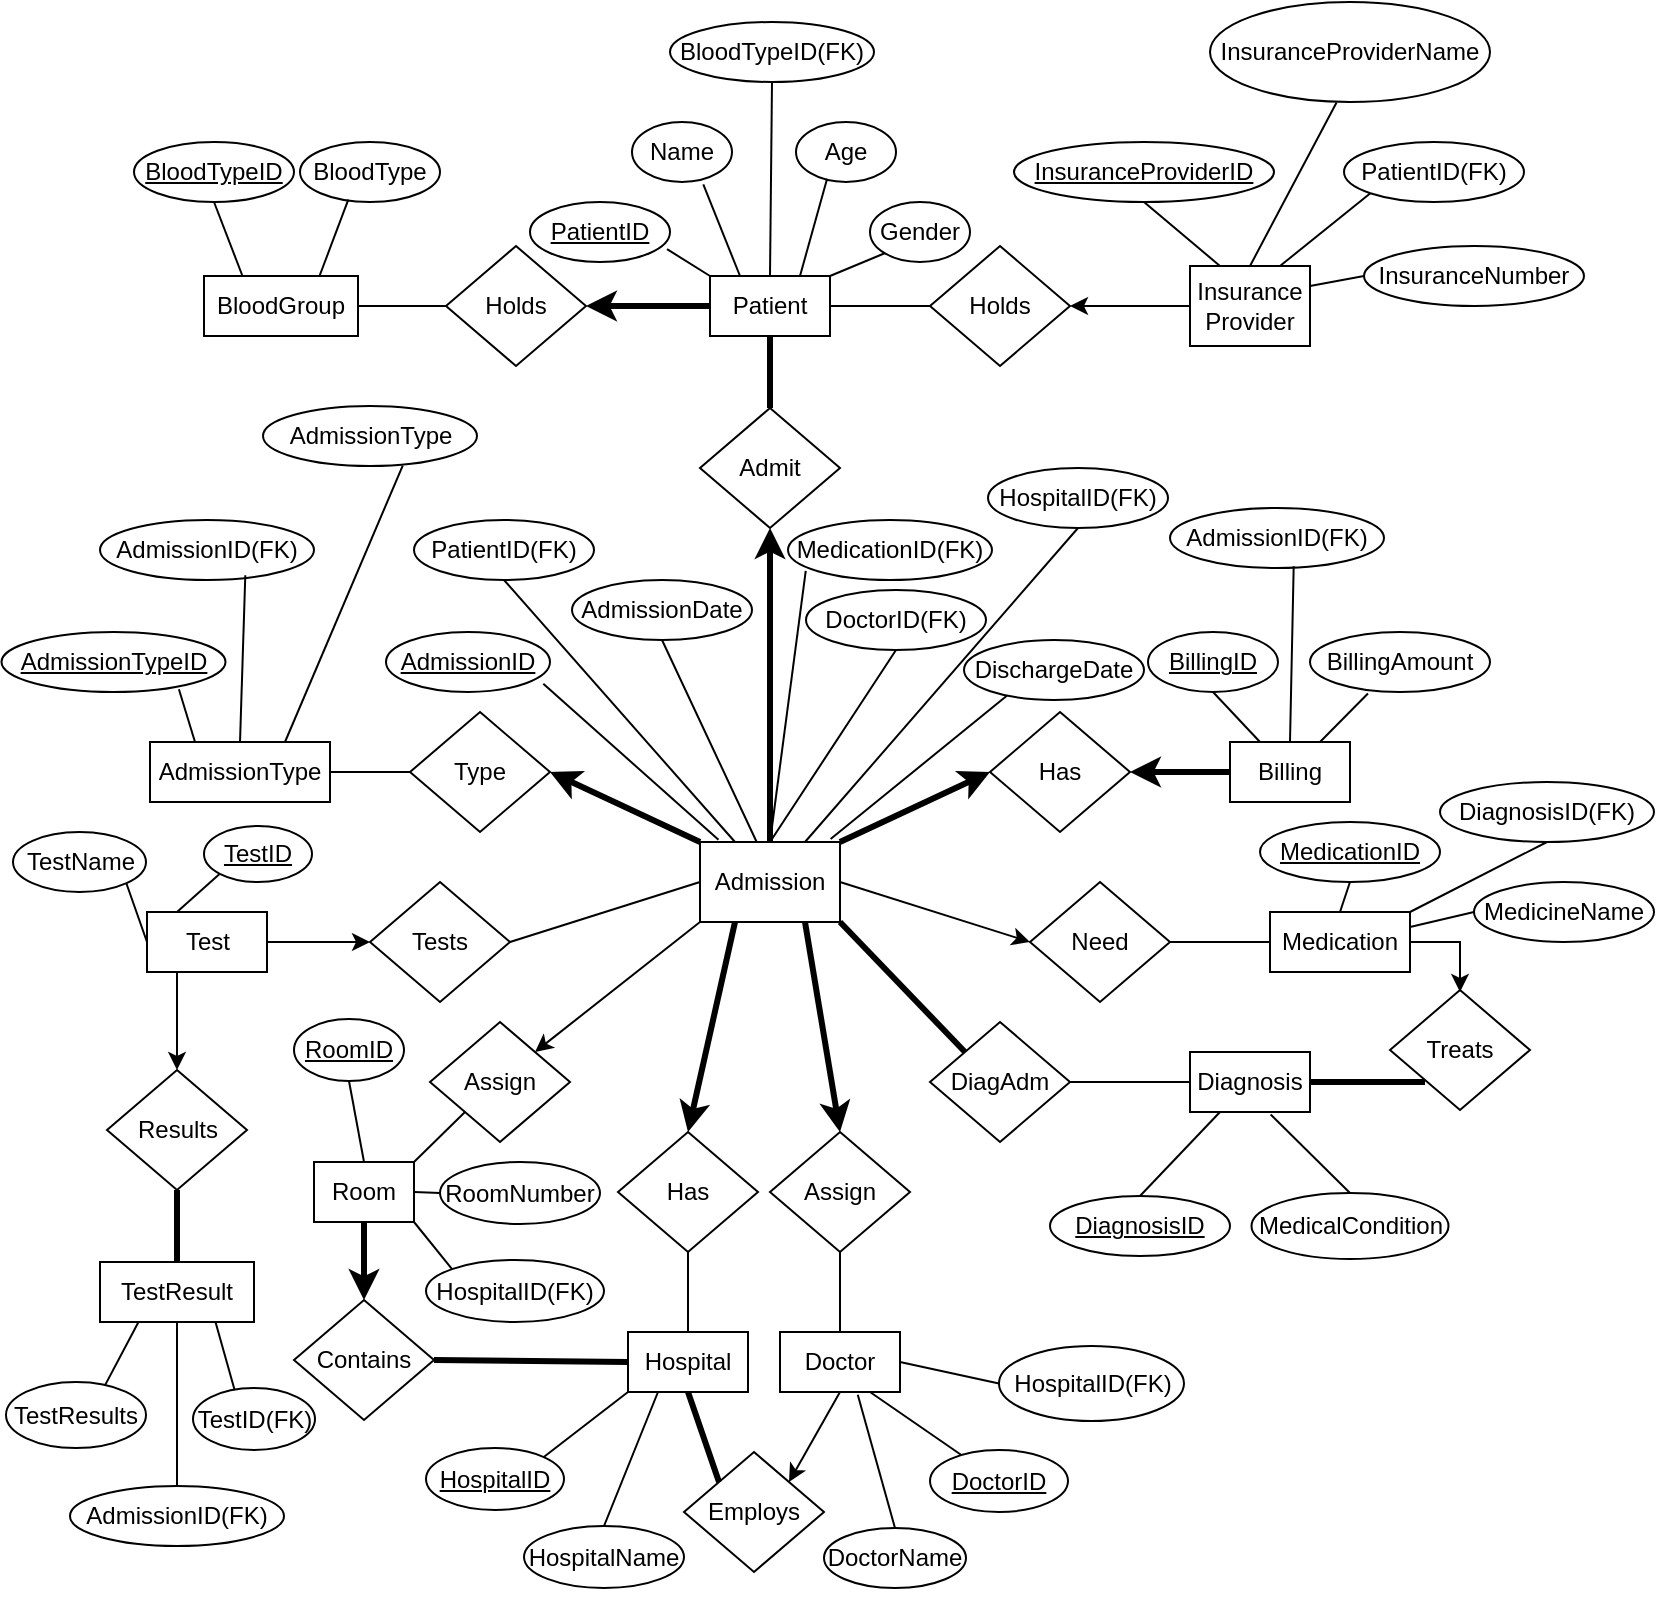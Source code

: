 <mxfile version="24.0.7" type="device">
  <diagram id="e4M1YiTKaVvILRxaYLhg" name="Page-1">
    <mxGraphModel dx="1484" dy="853" grid="1" gridSize="10" guides="1" tooltips="1" connect="1" arrows="1" fold="1" page="1" pageScale="1" pageWidth="850" pageHeight="1100" background="none" math="0" shadow="0">
      <root>
        <mxCell id="0" />
        <mxCell id="1" parent="0" />
        <mxCell id="KQ9klTBVaFzwKnCXzLHx-1" value="Patient" style="rounded=0;whiteSpace=wrap;html=1;shadow=0;" parent="1" vertex="1">
          <mxGeometry x="363" y="195" width="60" height="30" as="geometry" />
        </mxCell>
        <mxCell id="KQ9klTBVaFzwKnCXzLHx-21" style="edgeStyle=orthogonalEdgeStyle;rounded=0;orthogonalLoop=1;jettySize=auto;html=1;exitX=0.5;exitY=0;exitDx=0;exitDy=0;entryX=0.5;entryY=1;entryDx=0;entryDy=0;strokeWidth=3;shadow=0;" parent="1" source="KQ9klTBVaFzwKnCXzLHx-2" target="KQ9klTBVaFzwKnCXzLHx-3" edge="1">
          <mxGeometry relative="1" as="geometry" />
        </mxCell>
        <mxCell id="KQ9klTBVaFzwKnCXzLHx-2" value="Admission" style="rounded=0;whiteSpace=wrap;html=1;shadow=0;" parent="1" vertex="1">
          <mxGeometry x="358" y="478" width="70" height="40" as="geometry" />
        </mxCell>
        <mxCell id="KQ9klTBVaFzwKnCXzLHx-3" value="Admit" style="rhombus;whiteSpace=wrap;html=1;shadow=0;" parent="1" vertex="1">
          <mxGeometry x="358" y="261" width="70" height="60" as="geometry" />
        </mxCell>
        <mxCell id="KQ9klTBVaFzwKnCXzLHx-23" style="edgeStyle=orthogonalEdgeStyle;rounded=0;orthogonalLoop=1;jettySize=auto;html=1;exitX=0;exitY=0.5;exitDx=0;exitDy=0;entryX=1;entryY=0.5;entryDx=0;entryDy=0;shadow=0;" parent="1" source="KQ9klTBVaFzwKnCXzLHx-6" target="KQ9klTBVaFzwKnCXzLHx-7" edge="1">
          <mxGeometry relative="1" as="geometry" />
        </mxCell>
        <mxCell id="KQ9klTBVaFzwKnCXzLHx-6" value="Insurance&lt;div&gt;Provider&lt;/div&gt;" style="rounded=0;whiteSpace=wrap;html=1;shadow=0;" parent="1" vertex="1">
          <mxGeometry x="603" y="190" width="60" height="40" as="geometry" />
        </mxCell>
        <mxCell id="KQ9klTBVaFzwKnCXzLHx-7" value="Holds" style="rhombus;whiteSpace=wrap;html=1;shadow=0;" parent="1" vertex="1">
          <mxGeometry x="473" y="180" width="70" height="60" as="geometry" />
        </mxCell>
        <mxCell id="KQ9klTBVaFzwKnCXzLHx-8" value="Tests" style="rhombus;whiteSpace=wrap;html=1;shadow=0;" parent="1" vertex="1">
          <mxGeometry x="193" y="498" width="70" height="60" as="geometry" />
        </mxCell>
        <mxCell id="KQ9klTBVaFzwKnCXzLHx-10" value="Assign" style="rhombus;whiteSpace=wrap;html=1;shadow=0;" parent="1" vertex="1">
          <mxGeometry x="223" y="568" width="70" height="60" as="geometry" />
        </mxCell>
        <mxCell id="KQ9klTBVaFzwKnCXzLHx-11" value="Has" style="rhombus;whiteSpace=wrap;html=1;shadow=0;" parent="1" vertex="1">
          <mxGeometry x="317" y="623" width="70" height="60" as="geometry" />
        </mxCell>
        <mxCell id="KQ9klTBVaFzwKnCXzLHx-12" value="Need" style="rhombus;whiteSpace=wrap;html=1;shadow=0;" parent="1" vertex="1">
          <mxGeometry x="523" y="498" width="70" height="60" as="geometry" />
        </mxCell>
        <mxCell id="KQ9klTBVaFzwKnCXzLHx-13" value="Assign" style="rhombus;whiteSpace=wrap;html=1;shadow=0;" parent="1" vertex="1">
          <mxGeometry x="393" y="623" width="70" height="60" as="geometry" />
        </mxCell>
        <mxCell id="KQ9klTBVaFzwKnCXzLHx-14" value="Has" style="rhombus;whiteSpace=wrap;html=1;shadow=0;" parent="1" vertex="1">
          <mxGeometry x="503" y="413" width="70" height="60" as="geometry" />
        </mxCell>
        <mxCell id="KQ9klTBVaFzwKnCXzLHx-15" value="DiagAdm" style="rhombus;whiteSpace=wrap;html=1;shadow=0;" parent="1" vertex="1">
          <mxGeometry x="473" y="568" width="70" height="60" as="geometry" />
        </mxCell>
        <mxCell id="KQ9klTBVaFzwKnCXzLHx-17" value="" style="endArrow=classic;html=1;rounded=0;entryX=0;entryY=0.5;entryDx=0;entryDy=0;exitX=1;exitY=0;exitDx=0;exitDy=0;shadow=0;strokeWidth=3;" parent="1" source="KQ9klTBVaFzwKnCXzLHx-2" target="KQ9klTBVaFzwKnCXzLHx-14" edge="1">
          <mxGeometry width="50" height="50" relative="1" as="geometry">
            <mxPoint x="413" y="548" as="sourcePoint" />
            <mxPoint x="463" y="498" as="targetPoint" />
          </mxGeometry>
        </mxCell>
        <mxCell id="KQ9klTBVaFzwKnCXzLHx-32" style="edgeStyle=orthogonalEdgeStyle;rounded=0;orthogonalLoop=1;jettySize=auto;html=1;exitX=0;exitY=0.5;exitDx=0;exitDy=0;entryX=1;entryY=0.5;entryDx=0;entryDy=0;shadow=0;strokeWidth=3;" parent="1" source="KQ9klTBVaFzwKnCXzLHx-18" target="KQ9klTBVaFzwKnCXzLHx-14" edge="1">
          <mxGeometry relative="1" as="geometry" />
        </mxCell>
        <mxCell id="KQ9klTBVaFzwKnCXzLHx-18" value="Billing" style="rounded=0;whiteSpace=wrap;html=1;shadow=0;" parent="1" vertex="1">
          <mxGeometry x="623" y="428" width="60" height="30" as="geometry" />
        </mxCell>
        <mxCell id="KQ9klTBVaFzwKnCXzLHx-35" style="edgeStyle=orthogonalEdgeStyle;rounded=0;orthogonalLoop=1;jettySize=auto;html=1;exitX=0;exitY=0.5;exitDx=0;exitDy=0;entryX=1;entryY=0.5;entryDx=0;entryDy=0;endArrow=none;endFill=0;shadow=0;" parent="1" source="KQ9klTBVaFzwKnCXzLHx-24" target="KQ9klTBVaFzwKnCXzLHx-12" edge="1">
          <mxGeometry relative="1" as="geometry" />
        </mxCell>
        <mxCell id="KQ9klTBVaFzwKnCXzLHx-24" value="Medication" style="rounded=0;whiteSpace=wrap;html=1;shadow=0;" parent="1" vertex="1">
          <mxGeometry x="643" y="513" width="70" height="30" as="geometry" />
        </mxCell>
        <mxCell id="KQ9klTBVaFzwKnCXzLHx-25" value="Diagnosis" style="rounded=0;whiteSpace=wrap;html=1;shadow=0;" parent="1" vertex="1">
          <mxGeometry x="603" y="583" width="60" height="30" as="geometry" />
        </mxCell>
        <mxCell id="KQ9klTBVaFzwKnCXzLHx-27" value="Treats" style="rhombus;whiteSpace=wrap;html=1;shadow=0;" parent="1" vertex="1">
          <mxGeometry x="703" y="552" width="70" height="60" as="geometry" />
        </mxCell>
        <mxCell id="KQ9klTBVaFzwKnCXzLHx-34" value="" style="endArrow=classic;html=1;rounded=0;entryX=0;entryY=0.5;entryDx=0;entryDy=0;exitX=1;exitY=0.5;exitDx=0;exitDy=0;shadow=0;" parent="1" source="KQ9klTBVaFzwKnCXzLHx-2" target="KQ9klTBVaFzwKnCXzLHx-12" edge="1">
          <mxGeometry width="50" height="50" relative="1" as="geometry">
            <mxPoint x="438" y="488" as="sourcePoint" />
            <mxPoint x="513" y="453" as="targetPoint" />
          </mxGeometry>
        </mxCell>
        <mxCell id="KQ9klTBVaFzwKnCXzLHx-37" style="edgeStyle=orthogonalEdgeStyle;rounded=0;orthogonalLoop=1;jettySize=auto;html=1;exitX=1;exitY=0.5;exitDx=0;exitDy=0;entryX=0.5;entryY=0;entryDx=0;entryDy=0;shadow=0;" parent="1" source="KQ9klTBVaFzwKnCXzLHx-24" edge="1">
          <mxGeometry relative="1" as="geometry">
            <mxPoint x="835" y="543" as="sourcePoint" />
            <mxPoint x="738" y="553" as="targetPoint" />
          </mxGeometry>
        </mxCell>
        <mxCell id="KQ9klTBVaFzwKnCXzLHx-39" value="" style="endArrow=none;html=1;rounded=0;entryX=0;entryY=1;entryDx=0;entryDy=0;exitX=1;exitY=0.5;exitDx=0;exitDy=0;endFill=0;shadow=0;strokeWidth=3;" parent="1" source="KQ9klTBVaFzwKnCXzLHx-25" edge="1">
          <mxGeometry width="50" height="50" relative="1" as="geometry">
            <mxPoint x="673" y="668" as="sourcePoint" />
            <mxPoint x="720.5" y="598" as="targetPoint" />
          </mxGeometry>
        </mxCell>
        <mxCell id="KQ9klTBVaFzwKnCXzLHx-41" value="" style="endArrow=none;html=1;rounded=0;entryX=1;entryY=0.5;entryDx=0;entryDy=0;exitX=0;exitY=0.5;exitDx=0;exitDy=0;endFill=0;shadow=0;" parent="1" source="KQ9klTBVaFzwKnCXzLHx-25" target="KQ9klTBVaFzwKnCXzLHx-15" edge="1">
          <mxGeometry width="50" height="50" relative="1" as="geometry">
            <mxPoint x="533" y="678" as="sourcePoint" />
            <mxPoint x="583" y="628" as="targetPoint" />
          </mxGeometry>
        </mxCell>
        <mxCell id="KQ9klTBVaFzwKnCXzLHx-43" value="" style="endArrow=none;html=1;rounded=0;entryX=0;entryY=0;entryDx=0;entryDy=0;exitX=1;exitY=1;exitDx=0;exitDy=0;endFill=0;shadow=0;strokeWidth=3;" parent="1" source="KQ9klTBVaFzwKnCXzLHx-2" target="KQ9klTBVaFzwKnCXzLHx-15" edge="1">
          <mxGeometry width="50" height="50" relative="1" as="geometry">
            <mxPoint x="428" y="593" as="sourcePoint" />
            <mxPoint x="478" y="543" as="targetPoint" />
          </mxGeometry>
        </mxCell>
        <mxCell id="KQ9klTBVaFzwKnCXzLHx-45" value="" style="endArrow=classic;html=1;rounded=0;entryX=0.5;entryY=0;entryDx=0;entryDy=0;exitX=0.75;exitY=1;exitDx=0;exitDy=0;shadow=0;strokeWidth=3;" parent="1" source="KQ9klTBVaFzwKnCXzLHx-2" target="KQ9klTBVaFzwKnCXzLHx-13" edge="1">
          <mxGeometry width="50" height="50" relative="1" as="geometry">
            <mxPoint x="403" y="528" as="sourcePoint" />
            <mxPoint x="463" y="408" as="targetPoint" />
          </mxGeometry>
        </mxCell>
        <mxCell id="KQ9klTBVaFzwKnCXzLHx-47" style="edgeStyle=orthogonalEdgeStyle;rounded=0;orthogonalLoop=1;jettySize=auto;html=1;exitX=0.5;exitY=0;exitDx=0;exitDy=0;entryX=0.5;entryY=1;entryDx=0;entryDy=0;endArrow=none;endFill=0;shadow=0;" parent="1" source="KQ9klTBVaFzwKnCXzLHx-46" target="KQ9klTBVaFzwKnCXzLHx-13" edge="1">
          <mxGeometry relative="1" as="geometry" />
        </mxCell>
        <mxCell id="KQ9klTBVaFzwKnCXzLHx-46" value="Doctor" style="rounded=0;whiteSpace=wrap;html=1;shadow=0;" parent="1" vertex="1">
          <mxGeometry x="398" y="723" width="60" height="30" as="geometry" />
        </mxCell>
        <mxCell id="KQ9klTBVaFzwKnCXzLHx-48" value="Test" style="rounded=0;whiteSpace=wrap;html=1;shadow=0;" parent="1" vertex="1">
          <mxGeometry x="81.5" y="513" width="60" height="30" as="geometry" />
        </mxCell>
        <mxCell id="KQ9klTBVaFzwKnCXzLHx-49" value="" style="endArrow=classic;html=1;rounded=0;exitX=0.25;exitY=1;exitDx=0;exitDy=0;entryX=0.5;entryY=0;entryDx=0;entryDy=0;shadow=0;strokeWidth=3;" parent="1" source="KQ9klTBVaFzwKnCXzLHx-2" target="KQ9klTBVaFzwKnCXzLHx-11" edge="1">
          <mxGeometry width="50" height="50" relative="1" as="geometry">
            <mxPoint x="413" y="548" as="sourcePoint" />
            <mxPoint x="463" y="498" as="targetPoint" />
          </mxGeometry>
        </mxCell>
        <mxCell id="KQ9klTBVaFzwKnCXzLHx-50" value="Hospital" style="rounded=0;whiteSpace=wrap;html=1;shadow=0;" parent="1" vertex="1">
          <mxGeometry x="322" y="723" width="60" height="30" as="geometry" />
        </mxCell>
        <mxCell id="KQ9klTBVaFzwKnCXzLHx-52" value="" style="endArrow=none;html=1;rounded=0;exitX=0.5;exitY=0;exitDx=0;exitDy=0;entryX=0.5;entryY=1;entryDx=0;entryDy=0;endFill=0;shadow=0;" parent="1" source="KQ9klTBVaFzwKnCXzLHx-50" target="KQ9klTBVaFzwKnCXzLHx-11" edge="1">
          <mxGeometry width="50" height="50" relative="1" as="geometry">
            <mxPoint x="343" y="713" as="sourcePoint" />
            <mxPoint x="393" y="663" as="targetPoint" />
          </mxGeometry>
        </mxCell>
        <mxCell id="KQ9klTBVaFzwKnCXzLHx-54" value="Employs" style="rhombus;whiteSpace=wrap;html=1;shadow=0;" parent="1" vertex="1">
          <mxGeometry x="350" y="783" width="70" height="60" as="geometry" />
        </mxCell>
        <mxCell id="KQ9klTBVaFzwKnCXzLHx-55" value="" style="endArrow=classic;html=1;rounded=0;entryX=1;entryY=0;entryDx=0;entryDy=0;exitX=0.5;exitY=1;exitDx=0;exitDy=0;shadow=0;" parent="1" source="KQ9klTBVaFzwKnCXzLHx-46" target="KQ9klTBVaFzwKnCXzLHx-54" edge="1">
          <mxGeometry width="50" height="50" relative="1" as="geometry">
            <mxPoint x="413" y="770" as="sourcePoint" />
            <mxPoint x="463" y="720" as="targetPoint" />
          </mxGeometry>
        </mxCell>
        <mxCell id="KQ9klTBVaFzwKnCXzLHx-56" value="" style="endArrow=none;html=1;rounded=0;entryX=0;entryY=0;entryDx=0;entryDy=0;exitX=0.5;exitY=1;exitDx=0;exitDy=0;endFill=0;shadow=0;strokeWidth=3;" parent="1" source="KQ9klTBVaFzwKnCXzLHx-50" target="KQ9klTBVaFzwKnCXzLHx-54" edge="1">
          <mxGeometry width="50" height="50" relative="1" as="geometry">
            <mxPoint x="351" y="763" as="sourcePoint" />
            <mxPoint x="304" y="818" as="targetPoint" />
          </mxGeometry>
        </mxCell>
        <mxCell id="KQ9klTBVaFzwKnCXzLHx-57" value="Room" style="rounded=0;whiteSpace=wrap;html=1;shadow=0;" parent="1" vertex="1">
          <mxGeometry x="165" y="638" width="50" height="30" as="geometry" />
        </mxCell>
        <mxCell id="KQ9klTBVaFzwKnCXzLHx-60" value="" style="endArrow=none;html=1;rounded=0;exitX=1;exitY=0;exitDx=0;exitDy=0;endFill=0;entryX=0;entryY=1;entryDx=0;entryDy=0;shadow=0;" parent="1" source="KQ9klTBVaFzwKnCXzLHx-57" target="KQ9klTBVaFzwKnCXzLHx-10" edge="1">
          <mxGeometry width="50" height="50" relative="1" as="geometry">
            <mxPoint x="240" y="643" as="sourcePoint" />
            <mxPoint x="243" y="638" as="targetPoint" />
          </mxGeometry>
        </mxCell>
        <mxCell id="KQ9klTBVaFzwKnCXzLHx-61" value="" style="endArrow=classic;html=1;rounded=0;entryX=1;entryY=0;entryDx=0;entryDy=0;exitX=0;exitY=1;exitDx=0;exitDy=0;shadow=0;" parent="1" source="KQ9klTBVaFzwKnCXzLHx-2" target="KQ9klTBVaFzwKnCXzLHx-10" edge="1">
          <mxGeometry width="50" height="50" relative="1" as="geometry">
            <mxPoint x="281.5" y="658" as="sourcePoint" />
            <mxPoint x="234.5" y="713" as="targetPoint" />
          </mxGeometry>
        </mxCell>
        <mxCell id="KQ9klTBVaFzwKnCXzLHx-62" value="Contains" style="rhombus;whiteSpace=wrap;html=1;shadow=0;" parent="1" vertex="1">
          <mxGeometry x="155" y="707" width="70" height="60" as="geometry" />
        </mxCell>
        <mxCell id="KQ9klTBVaFzwKnCXzLHx-63" value="" style="endArrow=none;html=1;rounded=0;entryX=1;entryY=0.5;entryDx=0;entryDy=0;endFill=0;exitX=0;exitY=0.5;exitDx=0;exitDy=0;shadow=0;strokeWidth=3;" parent="1" source="KQ9klTBVaFzwKnCXzLHx-50" target="KQ9klTBVaFzwKnCXzLHx-62" edge="1">
          <mxGeometry width="50" height="50" relative="1" as="geometry">
            <mxPoint x="310" y="772" as="sourcePoint" />
            <mxPoint x="298" y="782" as="targetPoint" />
          </mxGeometry>
        </mxCell>
        <mxCell id="KQ9klTBVaFzwKnCXzLHx-64" value="" style="endArrow=classic;html=1;rounded=0;exitX=0.5;exitY=1;exitDx=0;exitDy=0;entryX=0.5;entryY=0;entryDx=0;entryDy=0;shadow=0;strokeWidth=3;" parent="1" source="KQ9klTBVaFzwKnCXzLHx-57" target="KQ9klTBVaFzwKnCXzLHx-62" edge="1">
          <mxGeometry width="50" height="50" relative="1" as="geometry">
            <mxPoint x="175" y="742" as="sourcePoint" />
            <mxPoint x="130" y="752" as="targetPoint" />
          </mxGeometry>
        </mxCell>
        <mxCell id="KQ9klTBVaFzwKnCXzLHx-65" value="" style="endArrow=none;html=1;rounded=0;exitX=0;exitY=0.5;exitDx=0;exitDy=0;entryX=1;entryY=0.5;entryDx=0;entryDy=0;endFill=0;shadow=0;" parent="1" source="KQ9klTBVaFzwKnCXzLHx-2" target="KQ9klTBVaFzwKnCXzLHx-8" edge="1">
          <mxGeometry width="50" height="50" relative="1" as="geometry">
            <mxPoint x="263" y="498" as="sourcePoint" />
            <mxPoint x="313" y="448" as="targetPoint" />
          </mxGeometry>
        </mxCell>
        <mxCell id="KQ9klTBVaFzwKnCXzLHx-67" value="" style="endArrow=classic;html=1;rounded=0;entryX=0;entryY=0.5;entryDx=0;entryDy=0;exitX=1;exitY=0.5;exitDx=0;exitDy=0;shadow=0;" parent="1" source="KQ9klTBVaFzwKnCXzLHx-48" target="KQ9klTBVaFzwKnCXzLHx-8" edge="1">
          <mxGeometry width="50" height="50" relative="1" as="geometry">
            <mxPoint x="163" y="618" as="sourcePoint" />
            <mxPoint x="213" y="568" as="targetPoint" />
          </mxGeometry>
        </mxCell>
        <mxCell id="KQ9klTBVaFzwKnCXzLHx-68" value="Type" style="rhombus;whiteSpace=wrap;html=1;shadow=0;" parent="1" vertex="1">
          <mxGeometry x="213" y="413" width="70" height="60" as="geometry" />
        </mxCell>
        <mxCell id="KQ9klTBVaFzwKnCXzLHx-69" value="" style="endArrow=none;html=1;rounded=0;entryX=0;entryY=0.5;entryDx=0;entryDy=0;exitX=1;exitY=0.5;exitDx=0;exitDy=0;endFill=0;shadow=0;" parent="1" source="KQ9klTBVaFzwKnCXzLHx-70" target="KQ9klTBVaFzwKnCXzLHx-68" edge="1">
          <mxGeometry width="50" height="50" relative="1" as="geometry">
            <mxPoint x="153" y="448" as="sourcePoint" />
            <mxPoint x="87" y="498" as="targetPoint" />
          </mxGeometry>
        </mxCell>
        <mxCell id="KQ9klTBVaFzwKnCXzLHx-70" value="AdmissionType" style="rounded=0;whiteSpace=wrap;html=1;shadow=0;" parent="1" vertex="1">
          <mxGeometry x="83" y="428" width="90" height="30" as="geometry" />
        </mxCell>
        <mxCell id="KQ9klTBVaFzwKnCXzLHx-72" value="" style="endArrow=classic;html=1;rounded=0;exitX=0;exitY=0;exitDx=0;exitDy=0;entryX=1;entryY=0.5;entryDx=0;entryDy=0;shadow=0;strokeWidth=3;" parent="1" source="KQ9klTBVaFzwKnCXzLHx-2" target="KQ9klTBVaFzwKnCXzLHx-68" edge="1">
          <mxGeometry width="50" height="50" relative="1" as="geometry">
            <mxPoint x="413" y="568" as="sourcePoint" />
            <mxPoint x="463" y="518" as="targetPoint" />
          </mxGeometry>
        </mxCell>
        <mxCell id="KQ9klTBVaFzwKnCXzLHx-73" value="Results" style="rhombus;whiteSpace=wrap;html=1;shadow=0;" parent="1" vertex="1">
          <mxGeometry x="61.5" y="592" width="70" height="60" as="geometry" />
        </mxCell>
        <mxCell id="KQ9klTBVaFzwKnCXzLHx-74" value="TestResult" style="rounded=0;whiteSpace=wrap;html=1;shadow=0;" parent="1" vertex="1">
          <mxGeometry x="58" y="688" width="77" height="30" as="geometry" />
        </mxCell>
        <mxCell id="KQ9klTBVaFzwKnCXzLHx-75" value="" style="endArrow=classic;html=1;rounded=0;exitX=0.25;exitY=1;exitDx=0;exitDy=0;endFill=1;entryX=0.5;entryY=0;entryDx=0;entryDy=0;shadow=0;" parent="1" source="KQ9klTBVaFzwKnCXzLHx-48" target="KQ9klTBVaFzwKnCXzLHx-73" edge="1">
          <mxGeometry width="50" height="50" relative="1" as="geometry">
            <mxPoint x="190" y="648" as="sourcePoint" />
            <mxPoint x="130" y="559" as="targetPoint" />
          </mxGeometry>
        </mxCell>
        <mxCell id="KQ9klTBVaFzwKnCXzLHx-76" value="" style="endArrow=none;html=1;rounded=0;entryX=0.5;entryY=1;entryDx=0;entryDy=0;exitX=0.5;exitY=0;exitDx=0;exitDy=0;endFill=0;shadow=0;strokeWidth=3;" parent="1" source="KQ9klTBVaFzwKnCXzLHx-74" target="KQ9klTBVaFzwKnCXzLHx-73" edge="1">
          <mxGeometry width="50" height="50" relative="1" as="geometry">
            <mxPoint x="96.5" y="681" as="sourcePoint" />
            <mxPoint x="128" y="639" as="targetPoint" />
          </mxGeometry>
        </mxCell>
        <mxCell id="7TMVgaN9HvynGizzWNEZ-8" value="BloodGroup" style="rounded=0;whiteSpace=wrap;html=1;shadow=0;" parent="1" vertex="1">
          <mxGeometry x="110" y="195" width="77" height="30" as="geometry" />
        </mxCell>
        <mxCell id="7TMVgaN9HvynGizzWNEZ-9" value="Holds" style="rhombus;whiteSpace=wrap;html=1;shadow=0;" parent="1" vertex="1">
          <mxGeometry x="231" y="180" width="70" height="60" as="geometry" />
        </mxCell>
        <mxCell id="7TMVgaN9HvynGizzWNEZ-10" value="" style="endArrow=classic;html=1;rounded=0;exitX=0;exitY=0.5;exitDx=0;exitDy=0;entryX=1;entryY=0.5;entryDx=0;entryDy=0;shadow=0;strokeWidth=3;" parent="1" source="KQ9klTBVaFzwKnCXzLHx-1" target="7TMVgaN9HvynGizzWNEZ-9" edge="1">
          <mxGeometry width="50" height="50" relative="1" as="geometry">
            <mxPoint x="345" y="210" as="sourcePoint" />
            <mxPoint x="422" y="310" as="targetPoint" />
          </mxGeometry>
        </mxCell>
        <mxCell id="7TMVgaN9HvynGizzWNEZ-12" value="" style="endArrow=none;html=1;rounded=0;exitX=1;exitY=0.5;exitDx=0;exitDy=0;entryX=0;entryY=0.5;entryDx=0;entryDy=0;endFill=0;shadow=0;" parent="1" source="7TMVgaN9HvynGizzWNEZ-8" target="7TMVgaN9HvynGizzWNEZ-9" edge="1">
          <mxGeometry width="50" height="50" relative="1" as="geometry">
            <mxPoint x="390" y="360" as="sourcePoint" />
            <mxPoint x="440" y="310" as="targetPoint" />
          </mxGeometry>
        </mxCell>
        <mxCell id="7TMVgaN9HvynGizzWNEZ-13" value="&lt;u&gt;PatientID&lt;/u&gt;" style="ellipse;whiteSpace=wrap;html=1;shadow=0;" parent="1" vertex="1">
          <mxGeometry x="273" y="158" width="70" height="30" as="geometry" />
        </mxCell>
        <mxCell id="7TMVgaN9HvynGizzWNEZ-15" value="BloodTypeID(FK)" style="ellipse;whiteSpace=wrap;html=1;shadow=0;" parent="1" vertex="1">
          <mxGeometry x="343" y="68" width="102" height="30" as="geometry" />
        </mxCell>
        <mxCell id="7TMVgaN9HvynGizzWNEZ-18" value="Name" style="ellipse;whiteSpace=wrap;html=1;shadow=0;" parent="1" vertex="1">
          <mxGeometry x="324" y="118" width="50" height="30" as="geometry" />
        </mxCell>
        <mxCell id="7TMVgaN9HvynGizzWNEZ-27" value="Age" style="ellipse;whiteSpace=wrap;html=1;shadow=0;" parent="1" vertex="1">
          <mxGeometry x="406" y="118" width="50" height="30" as="geometry" />
        </mxCell>
        <mxCell id="7TMVgaN9HvynGizzWNEZ-28" value="Gender" style="ellipse;whiteSpace=wrap;html=1;shadow=0;" parent="1" vertex="1">
          <mxGeometry x="443" y="158" width="50" height="30" as="geometry" />
        </mxCell>
        <mxCell id="7TMVgaN9HvynGizzWNEZ-31" value="" style="endArrow=none;html=1;rounded=0;exitX=0;exitY=0;exitDx=0;exitDy=0;entryX=0.979;entryY=0.786;entryDx=0;entryDy=0;entryPerimeter=0;shadow=0;" parent="1" source="KQ9klTBVaFzwKnCXzLHx-1" target="7TMVgaN9HvynGizzWNEZ-13" edge="1">
          <mxGeometry width="50" height="50" relative="1" as="geometry">
            <mxPoint x="400" y="198" as="sourcePoint" />
            <mxPoint x="450" y="148" as="targetPoint" />
          </mxGeometry>
        </mxCell>
        <mxCell id="7TMVgaN9HvynGizzWNEZ-32" value="" style="endArrow=none;html=1;rounded=0;exitX=0.25;exitY=0;exitDx=0;exitDy=0;entryX=0.713;entryY=1.04;entryDx=0;entryDy=0;entryPerimeter=0;shadow=0;" parent="1" source="KQ9klTBVaFzwKnCXzLHx-1" target="7TMVgaN9HvynGizzWNEZ-18" edge="1">
          <mxGeometry width="50" height="50" relative="1" as="geometry">
            <mxPoint x="373" y="205" as="sourcePoint" />
            <mxPoint x="351" y="192" as="targetPoint" />
          </mxGeometry>
        </mxCell>
        <mxCell id="7TMVgaN9HvynGizzWNEZ-33" value="" style="endArrow=none;html=1;rounded=0;entryX=0.5;entryY=1;entryDx=0;entryDy=0;exitX=0.5;exitY=0;exitDx=0;exitDy=0;shadow=0;" parent="1" source="KQ9klTBVaFzwKnCXzLHx-1" target="7TMVgaN9HvynGizzWNEZ-15" edge="1">
          <mxGeometry width="50" height="50" relative="1" as="geometry">
            <mxPoint x="388" y="188" as="sourcePoint" />
            <mxPoint x="372" y="162" as="targetPoint" />
          </mxGeometry>
        </mxCell>
        <mxCell id="7TMVgaN9HvynGizzWNEZ-35" value="" style="endArrow=none;html=1;rounded=0;entryX=0.311;entryY=0.945;entryDx=0;entryDy=0;entryPerimeter=0;exitX=0.75;exitY=0;exitDx=0;exitDy=0;shadow=0;" parent="1" source="KQ9klTBVaFzwKnCXzLHx-1" target="7TMVgaN9HvynGizzWNEZ-27" edge="1">
          <mxGeometry width="50" height="50" relative="1" as="geometry">
            <mxPoint x="431" y="188" as="sourcePoint" />
            <mxPoint x="382" y="172" as="targetPoint" />
          </mxGeometry>
        </mxCell>
        <mxCell id="7TMVgaN9HvynGizzWNEZ-36" value="" style="endArrow=none;html=1;rounded=0;exitX=1;exitY=0;exitDx=0;exitDy=0;entryX=0;entryY=1;entryDx=0;entryDy=0;shadow=0;" parent="1" source="KQ9klTBVaFzwKnCXzLHx-1" target="7TMVgaN9HvynGizzWNEZ-28" edge="1">
          <mxGeometry width="50" height="50" relative="1" as="geometry">
            <mxPoint x="408" y="225" as="sourcePoint" />
            <mxPoint x="392" y="182" as="targetPoint" />
          </mxGeometry>
        </mxCell>
        <mxCell id="7TMVgaN9HvynGizzWNEZ-37" value="&lt;u&gt;BloodTypeID&lt;/u&gt;" style="ellipse;whiteSpace=wrap;html=1;shadow=0;" parent="1" vertex="1">
          <mxGeometry x="75" y="128" width="80" height="30" as="geometry" />
        </mxCell>
        <mxCell id="7TMVgaN9HvynGizzWNEZ-38" value="BloodType" style="ellipse;whiteSpace=wrap;html=1;shadow=0;" parent="1" vertex="1">
          <mxGeometry x="158" y="128" width="70" height="30" as="geometry" />
        </mxCell>
        <mxCell id="7TMVgaN9HvynGizzWNEZ-39" value="" style="endArrow=none;html=1;rounded=0;exitX=0.25;exitY=0;exitDx=0;exitDy=0;entryX=0.5;entryY=1;entryDx=0;entryDy=0;shadow=0;" parent="1" source="7TMVgaN9HvynGizzWNEZ-8" target="7TMVgaN9HvynGizzWNEZ-37" edge="1">
          <mxGeometry width="50" height="50" relative="1" as="geometry">
            <mxPoint x="388" y="205" as="sourcePoint" />
            <mxPoint x="370" y="159" as="targetPoint" />
          </mxGeometry>
        </mxCell>
        <mxCell id="7TMVgaN9HvynGizzWNEZ-40" value="" style="endArrow=none;html=1;rounded=0;exitX=0.75;exitY=0;exitDx=0;exitDy=0;entryX=0.345;entryY=0.961;entryDx=0;entryDy=0;entryPerimeter=0;shadow=0;" parent="1" source="7TMVgaN9HvynGizzWNEZ-8" target="7TMVgaN9HvynGizzWNEZ-38" edge="1">
          <mxGeometry width="50" height="50" relative="1" as="geometry">
            <mxPoint x="139" y="205" as="sourcePoint" />
            <mxPoint x="114" y="168" as="targetPoint" />
          </mxGeometry>
        </mxCell>
        <mxCell id="7TMVgaN9HvynGizzWNEZ-41" value="&lt;u&gt;InsuranceProviderID&lt;/u&gt;" style="ellipse;whiteSpace=wrap;html=1;shadow=0;" parent="1" vertex="1">
          <mxGeometry x="515" y="128" width="130" height="30" as="geometry" />
        </mxCell>
        <mxCell id="7TMVgaN9HvynGizzWNEZ-43" value="PatientID(FK)" style="ellipse;whiteSpace=wrap;html=1;shadow=0;" parent="1" vertex="1">
          <mxGeometry x="680" y="128" width="90" height="30" as="geometry" />
        </mxCell>
        <mxCell id="7TMVgaN9HvynGizzWNEZ-44" value="InsuranceNumber" style="ellipse;whiteSpace=wrap;html=1;shadow=0;" parent="1" vertex="1">
          <mxGeometry x="690" y="180" width="110" height="30" as="geometry" />
        </mxCell>
        <mxCell id="7TMVgaN9HvynGizzWNEZ-45" value="InsuranceProviderName" style="ellipse;whiteSpace=wrap;html=1;shadow=0;" parent="1" vertex="1">
          <mxGeometry x="613" y="58" width="140" height="50" as="geometry" />
        </mxCell>
        <mxCell id="7TMVgaN9HvynGizzWNEZ-47" value="" style="endArrow=none;html=1;rounded=0;exitX=0.25;exitY=0;exitDx=0;exitDy=0;entryX=0.5;entryY=1;entryDx=0;entryDy=0;shadow=0;" parent="1" source="KQ9klTBVaFzwKnCXzLHx-6" target="7TMVgaN9HvynGizzWNEZ-41" edge="1">
          <mxGeometry width="50" height="50" relative="1" as="geometry">
            <mxPoint x="400" y="258" as="sourcePoint" />
            <mxPoint x="450" y="208" as="targetPoint" />
          </mxGeometry>
        </mxCell>
        <mxCell id="7TMVgaN9HvynGizzWNEZ-48" value="" style="endArrow=none;html=1;rounded=0;entryX=0.452;entryY=1.005;entryDx=0;entryDy=0;entryPerimeter=0;exitX=0.5;exitY=0;exitDx=0;exitDy=0;shadow=0;" parent="1" source="KQ9klTBVaFzwKnCXzLHx-6" target="7TMVgaN9HvynGizzWNEZ-45" edge="1">
          <mxGeometry width="50" height="50" relative="1" as="geometry">
            <mxPoint x="650" y="178" as="sourcePoint" />
            <mxPoint x="598" y="192" as="targetPoint" />
          </mxGeometry>
        </mxCell>
        <mxCell id="7TMVgaN9HvynGizzWNEZ-49" value="" style="endArrow=none;html=1;rounded=0;entryX=0;entryY=1;entryDx=0;entryDy=0;exitX=0.75;exitY=0;exitDx=0;exitDy=0;shadow=0;" parent="1" source="KQ9klTBVaFzwKnCXzLHx-6" target="7TMVgaN9HvynGizzWNEZ-43" edge="1">
          <mxGeometry width="50" height="50" relative="1" as="geometry">
            <mxPoint x="643" y="200" as="sourcePoint" />
            <mxPoint x="676" y="118" as="targetPoint" />
          </mxGeometry>
        </mxCell>
        <mxCell id="7TMVgaN9HvynGizzWNEZ-50" value="" style="endArrow=none;html=1;rounded=0;entryX=0;entryY=0.5;entryDx=0;entryDy=0;exitX=1;exitY=0.25;exitDx=0;exitDy=0;shadow=0;" parent="1" source="KQ9klTBVaFzwKnCXzLHx-6" target="7TMVgaN9HvynGizzWNEZ-44" edge="1">
          <mxGeometry width="50" height="50" relative="1" as="geometry">
            <mxPoint x="680" y="228" as="sourcePoint" />
            <mxPoint x="699" y="164" as="targetPoint" />
          </mxGeometry>
        </mxCell>
        <mxCell id="7TMVgaN9HvynGizzWNEZ-51" value="&lt;u&gt;AdmissionID&lt;/u&gt;" style="ellipse;whiteSpace=wrap;html=1;shadow=0;" parent="1" vertex="1">
          <mxGeometry x="201" y="373" width="82" height="30" as="geometry" />
        </mxCell>
        <mxCell id="7TMVgaN9HvynGizzWNEZ-52" value="PatientID(FK)" style="ellipse;whiteSpace=wrap;html=1;shadow=0;" parent="1" vertex="1">
          <mxGeometry x="215" y="317" width="90" height="30" as="geometry" />
        </mxCell>
        <mxCell id="7TMVgaN9HvynGizzWNEZ-53" value="DoctorID(FK)" style="ellipse;whiteSpace=wrap;html=1;shadow=0;" parent="1" vertex="1">
          <mxGeometry x="411" y="352" width="90" height="30" as="geometry" />
        </mxCell>
        <mxCell id="7TMVgaN9HvynGizzWNEZ-54" value="AdmissionDate" style="ellipse;whiteSpace=wrap;html=1;shadow=0;" parent="1" vertex="1">
          <mxGeometry x="294" y="347" width="90" height="30" as="geometry" />
        </mxCell>
        <mxCell id="7TMVgaN9HvynGizzWNEZ-55" value="DischargeDate" style="ellipse;whiteSpace=wrap;html=1;shadow=0;" parent="1" vertex="1">
          <mxGeometry x="490" y="377" width="90" height="30" as="geometry" />
        </mxCell>
        <mxCell id="7TMVgaN9HvynGizzWNEZ-56" value="" style="endArrow=none;html=1;rounded=0;entryX=0.5;entryY=0;entryDx=0;entryDy=0;endFill=0;exitX=0.5;exitY=1;exitDx=0;exitDy=0;fontStyle=1;strokeWidth=3;shadow=0;" parent="1" source="KQ9klTBVaFzwKnCXzLHx-1" target="KQ9klTBVaFzwKnCXzLHx-3" edge="1">
          <mxGeometry width="50" height="50" relative="1" as="geometry">
            <mxPoint x="430" y="250" as="sourcePoint" />
            <mxPoint x="470" y="241" as="targetPoint" />
          </mxGeometry>
        </mxCell>
        <mxCell id="7TMVgaN9HvynGizzWNEZ-58" value="" style="endArrow=none;html=1;rounded=0;entryX=0;entryY=0.5;entryDx=0;entryDy=0;exitX=1;exitY=0.5;exitDx=0;exitDy=0;shadow=0;" parent="1" source="KQ9klTBVaFzwKnCXzLHx-1" target="KQ9klTBVaFzwKnCXzLHx-7" edge="1">
          <mxGeometry width="50" height="50" relative="1" as="geometry">
            <mxPoint x="420" y="318" as="sourcePoint" />
            <mxPoint x="470" y="268" as="targetPoint" />
          </mxGeometry>
        </mxCell>
        <mxCell id="7TMVgaN9HvynGizzWNEZ-59" value="" style="endArrow=none;html=1;rounded=0;exitX=0.25;exitY=0;exitDx=0;exitDy=0;entryX=0.5;entryY=1;entryDx=0;entryDy=0;shadow=0;" parent="1" source="KQ9klTBVaFzwKnCXzLHx-2" target="7TMVgaN9HvynGizzWNEZ-52" edge="1">
          <mxGeometry width="50" height="50" relative="1" as="geometry">
            <mxPoint x="420" y="399" as="sourcePoint" />
            <mxPoint x="266" y="349" as="targetPoint" />
          </mxGeometry>
        </mxCell>
        <mxCell id="7TMVgaN9HvynGizzWNEZ-60" value="" style="endArrow=none;html=1;rounded=0;exitX=0.132;exitY=-0.027;exitDx=0;exitDy=0;entryX=0.959;entryY=0.861;entryDx=0;entryDy=0;entryPerimeter=0;exitPerimeter=0;shadow=0;" parent="1" source="KQ9klTBVaFzwKnCXzLHx-2" target="7TMVgaN9HvynGizzWNEZ-51" edge="1">
          <mxGeometry width="50" height="50" relative="1" as="geometry">
            <mxPoint x="386" y="488" as="sourcePoint" />
            <mxPoint x="338" y="350" as="targetPoint" />
          </mxGeometry>
        </mxCell>
        <mxCell id="7TMVgaN9HvynGizzWNEZ-61" value="" style="endArrow=none;html=1;rounded=0;entryX=0.238;entryY=0.929;entryDx=0;entryDy=0;entryPerimeter=0;exitX=0.933;exitY=-0.037;exitDx=0;exitDy=0;exitPerimeter=0;shadow=0;" parent="1" source="KQ9klTBVaFzwKnCXzLHx-2" target="7TMVgaN9HvynGizzWNEZ-55" edge="1">
          <mxGeometry width="50" height="50" relative="1" as="geometry">
            <mxPoint x="440" y="450" as="sourcePoint" />
            <mxPoint x="348" y="360" as="targetPoint" />
          </mxGeometry>
        </mxCell>
        <mxCell id="7TMVgaN9HvynGizzWNEZ-62" value="" style="endArrow=none;html=1;rounded=0;exitX=0.5;exitY=0;exitDx=0;exitDy=0;entryX=0.5;entryY=1;entryDx=0;entryDy=0;shadow=0;" parent="1" source="KQ9klTBVaFzwKnCXzLHx-2" target="7TMVgaN9HvynGizzWNEZ-53" edge="1">
          <mxGeometry width="50" height="50" relative="1" as="geometry">
            <mxPoint x="406" y="508" as="sourcePoint" />
            <mxPoint x="451.31" y="373.72" as="targetPoint" />
          </mxGeometry>
        </mxCell>
        <mxCell id="7TMVgaN9HvynGizzWNEZ-63" value="" style="endArrow=none;html=1;rounded=0;entryX=0.5;entryY=1;entryDx=0;entryDy=0;exitX=0.404;exitY=-0.003;exitDx=0;exitDy=0;exitPerimeter=0;shadow=0;" parent="1" source="KQ9klTBVaFzwKnCXzLHx-2" target="7TMVgaN9HvynGizzWNEZ-54" edge="1">
          <mxGeometry width="50" height="50" relative="1" as="geometry">
            <mxPoint x="380" y="460" as="sourcePoint" />
            <mxPoint x="327.89" y="373.72" as="targetPoint" />
          </mxGeometry>
        </mxCell>
        <mxCell id="7TMVgaN9HvynGizzWNEZ-65" value="&lt;u&gt;AdmissionTypeID&lt;/u&gt;" style="ellipse;whiteSpace=wrap;html=1;shadow=0;" parent="1" vertex="1">
          <mxGeometry x="8.75" y="373" width="112" height="30" as="geometry" />
        </mxCell>
        <mxCell id="7TMVgaN9HvynGizzWNEZ-66" value="AdmissionID(FK)" style="ellipse;whiteSpace=wrap;html=1;shadow=0;" parent="1" vertex="1">
          <mxGeometry x="58" y="317" width="107" height="30" as="geometry" />
        </mxCell>
        <mxCell id="7TMVgaN9HvynGizzWNEZ-67" value="AdmissionType" style="ellipse;whiteSpace=wrap;html=1;shadow=0;" parent="1" vertex="1">
          <mxGeometry x="139.5" y="260" width="107" height="30" as="geometry" />
        </mxCell>
        <mxCell id="7TMVgaN9HvynGizzWNEZ-68" value="BillingAmount" style="ellipse;whiteSpace=wrap;html=1;shadow=0;" parent="1" vertex="1">
          <mxGeometry x="663" y="373" width="90" height="30" as="geometry" />
        </mxCell>
        <mxCell id="7TMVgaN9HvynGizzWNEZ-69" value="&lt;u&gt;BillingID&lt;/u&gt;" style="ellipse;whiteSpace=wrap;html=1;shadow=0;" parent="1" vertex="1">
          <mxGeometry x="582" y="373" width="65" height="30" as="geometry" />
        </mxCell>
        <mxCell id="7TMVgaN9HvynGizzWNEZ-70" value="AdmissionID(FK)" style="ellipse;whiteSpace=wrap;html=1;shadow=0;" parent="1" vertex="1">
          <mxGeometry x="593" y="311" width="107" height="30" as="geometry" />
        </mxCell>
        <mxCell id="7TMVgaN9HvynGizzWNEZ-72" value="" style="endArrow=none;html=1;rounded=0;entryX=0.5;entryY=1;entryDx=0;entryDy=0;exitX=0.25;exitY=0;exitDx=0;exitDy=0;shadow=0;" parent="1" source="KQ9klTBVaFzwKnCXzLHx-18" target="7TMVgaN9HvynGizzWNEZ-69" edge="1">
          <mxGeometry width="50" height="50" relative="1" as="geometry">
            <mxPoint x="396" y="488" as="sourcePoint" />
            <mxPoint x="338" y="384" as="targetPoint" />
          </mxGeometry>
        </mxCell>
        <mxCell id="7TMVgaN9HvynGizzWNEZ-73" value="" style="endArrow=none;html=1;rounded=0;exitX=0.5;exitY=0;exitDx=0;exitDy=0;entryX=0.578;entryY=0.972;entryDx=0;entryDy=0;entryPerimeter=0;shadow=0;" parent="1" source="KQ9klTBVaFzwKnCXzLHx-18" target="7TMVgaN9HvynGizzWNEZ-70" edge="1">
          <mxGeometry width="50" height="50" relative="1" as="geometry">
            <mxPoint x="660" y="419" as="sourcePoint" />
            <mxPoint x="640" y="358" as="targetPoint" />
          </mxGeometry>
        </mxCell>
        <mxCell id="7TMVgaN9HvynGizzWNEZ-74" value="" style="endArrow=none;html=1;rounded=0;entryX=0.322;entryY=1.024;entryDx=0;entryDy=0;exitX=0.75;exitY=0;exitDx=0;exitDy=0;entryPerimeter=0;shadow=0;" parent="1" source="KQ9klTBVaFzwKnCXzLHx-18" target="7TMVgaN9HvynGizzWNEZ-68" edge="1">
          <mxGeometry width="50" height="50" relative="1" as="geometry">
            <mxPoint x="663" y="438" as="sourcePoint" />
            <mxPoint x="665" y="342" as="targetPoint" />
          </mxGeometry>
        </mxCell>
        <mxCell id="7TMVgaN9HvynGizzWNEZ-75" value="" style="endArrow=none;html=1;rounded=0;entryX=0.653;entryY=0.992;entryDx=0;entryDy=0;exitX=0.75;exitY=0;exitDx=0;exitDy=0;entryPerimeter=0;shadow=0;" parent="1" source="KQ9klTBVaFzwKnCXzLHx-70" target="7TMVgaN9HvynGizzWNEZ-67" edge="1">
          <mxGeometry width="50" height="50" relative="1" as="geometry">
            <mxPoint x="320" y="458" as="sourcePoint" />
            <mxPoint x="675" y="349" as="targetPoint" />
          </mxGeometry>
        </mxCell>
        <mxCell id="7TMVgaN9HvynGizzWNEZ-76" value="" style="endArrow=none;html=1;rounded=0;exitX=0.5;exitY=0;exitDx=0;exitDy=0;entryX=0.679;entryY=0.921;entryDx=0;entryDy=0;entryPerimeter=0;shadow=0;" parent="1" source="KQ9klTBVaFzwKnCXzLHx-70" target="7TMVgaN9HvynGizzWNEZ-66" edge="1">
          <mxGeometry width="50" height="50" relative="1" as="geometry">
            <mxPoint x="150" y="401" as="sourcePoint" />
            <mxPoint x="140" y="390" as="targetPoint" />
          </mxGeometry>
        </mxCell>
        <mxCell id="7TMVgaN9HvynGizzWNEZ-77" value="" style="endArrow=none;html=1;rounded=0;exitX=0.25;exitY=0;exitDx=0;exitDy=0;entryX=0.792;entryY=0.953;entryDx=0;entryDy=0;entryPerimeter=0;shadow=0;" parent="1" source="KQ9klTBVaFzwKnCXzLHx-70" target="7TMVgaN9HvynGizzWNEZ-65" edge="1">
          <mxGeometry width="50" height="50" relative="1" as="geometry">
            <mxPoint x="66" y="439" as="sourcePoint" />
            <mxPoint x="60" y="438" as="targetPoint" />
          </mxGeometry>
        </mxCell>
        <mxCell id="7TMVgaN9HvynGizzWNEZ-80" value="&lt;u&gt;TestID&lt;/u&gt;" style="ellipse;whiteSpace=wrap;html=1;shadow=0;" parent="1" vertex="1">
          <mxGeometry x="110" y="470" width="54" height="28" as="geometry" />
        </mxCell>
        <mxCell id="7TMVgaN9HvynGizzWNEZ-81" value="TestName" style="ellipse;whiteSpace=wrap;html=1;shadow=0;" parent="1" vertex="1">
          <mxGeometry x="14.5" y="473" width="66.5" height="30" as="geometry" />
        </mxCell>
        <mxCell id="7TMVgaN9HvynGizzWNEZ-82" value="" style="endArrow=none;html=1;rounded=0;exitX=0;exitY=1;exitDx=0;exitDy=0;entryX=0.25;entryY=0;entryDx=0;entryDy=0;shadow=0;" parent="1" source="7TMVgaN9HvynGizzWNEZ-80" target="KQ9klTBVaFzwKnCXzLHx-48" edge="1">
          <mxGeometry width="50" height="50" relative="1" as="geometry">
            <mxPoint x="400" y="561" as="sourcePoint" />
            <mxPoint x="450" y="511" as="targetPoint" />
          </mxGeometry>
        </mxCell>
        <mxCell id="7TMVgaN9HvynGizzWNEZ-83" value="" style="endArrow=none;html=1;rounded=0;entryX=0;entryY=0.5;entryDx=0;entryDy=0;exitX=1;exitY=1;exitDx=0;exitDy=0;shadow=0;" parent="1" source="7TMVgaN9HvynGizzWNEZ-81" target="KQ9klTBVaFzwKnCXzLHx-48" edge="1">
          <mxGeometry width="50" height="50" relative="1" as="geometry">
            <mxPoint x="80" y="538" as="sourcePoint" />
            <mxPoint x="123" y="523" as="targetPoint" />
          </mxGeometry>
        </mxCell>
        <mxCell id="7TMVgaN9HvynGizzWNEZ-84" value="AdmissionID(FK)" style="ellipse;whiteSpace=wrap;html=1;shadow=0;" parent="1" vertex="1">
          <mxGeometry x="43" y="800" width="107" height="30" as="geometry" />
        </mxCell>
        <mxCell id="7TMVgaN9HvynGizzWNEZ-85" value="TestID(FK)" style="ellipse;whiteSpace=wrap;html=1;shadow=0;" parent="1" vertex="1">
          <mxGeometry x="104.5" y="751" width="61" height="31" as="geometry" />
        </mxCell>
        <mxCell id="7TMVgaN9HvynGizzWNEZ-86" value="TestResults" style="ellipse;whiteSpace=wrap;html=1;shadow=0;" parent="1" vertex="1">
          <mxGeometry x="11" y="748" width="70" height="33" as="geometry" />
        </mxCell>
        <mxCell id="7TMVgaN9HvynGizzWNEZ-87" value="" style="endArrow=none;html=1;rounded=0;entryX=0.25;entryY=1;entryDx=0;entryDy=0;exitX=0.707;exitY=0.051;exitDx=0;exitDy=0;exitPerimeter=0;shadow=0;" parent="1" source="7TMVgaN9HvynGizzWNEZ-86" target="KQ9klTBVaFzwKnCXzLHx-74" edge="1">
          <mxGeometry width="50" height="50" relative="1" as="geometry">
            <mxPoint x="48" y="738" as="sourcePoint" />
            <mxPoint x="228" y="761" as="targetPoint" />
          </mxGeometry>
        </mxCell>
        <mxCell id="7TMVgaN9HvynGizzWNEZ-88" value="" style="endArrow=none;html=1;rounded=0;entryX=0.75;entryY=1;entryDx=0;entryDy=0;exitX=0.34;exitY=0.023;exitDx=0;exitDy=0;exitPerimeter=0;shadow=0;" parent="1" source="7TMVgaN9HvynGizzWNEZ-85" target="KQ9klTBVaFzwKnCXzLHx-74" edge="1">
          <mxGeometry width="50" height="50" relative="1" as="geometry">
            <mxPoint x="70" y="762" as="sourcePoint" />
            <mxPoint x="87" y="728" as="targetPoint" />
          </mxGeometry>
        </mxCell>
        <mxCell id="7TMVgaN9HvynGizzWNEZ-89" value="" style="endArrow=none;html=1;rounded=0;entryX=0.5;entryY=1;entryDx=0;entryDy=0;exitX=0.5;exitY=0;exitDx=0;exitDy=0;shadow=0;" parent="1" source="7TMVgaN9HvynGizzWNEZ-84" target="KQ9klTBVaFzwKnCXzLHx-74" edge="1">
          <mxGeometry width="50" height="50" relative="1" as="geometry">
            <mxPoint x="97" y="788" as="sourcePoint" />
            <mxPoint x="97" y="738" as="targetPoint" />
          </mxGeometry>
        </mxCell>
        <mxCell id="7TMVgaN9HvynGizzWNEZ-91" value="RoomNumber" style="ellipse;whiteSpace=wrap;html=1;shadow=0;" parent="1" vertex="1">
          <mxGeometry x="228" y="638" width="80" height="31" as="geometry" />
        </mxCell>
        <mxCell id="7TMVgaN9HvynGizzWNEZ-92" value="&lt;u&gt;RoomID&lt;/u&gt;" style="ellipse;whiteSpace=wrap;html=1;shadow=0;" parent="1" vertex="1">
          <mxGeometry x="155" y="566.5" width="55" height="31" as="geometry" />
        </mxCell>
        <mxCell id="7TMVgaN9HvynGizzWNEZ-95" value="" style="endArrow=none;html=1;rounded=0;entryX=0.5;entryY=1;entryDx=0;entryDy=0;exitX=0.5;exitY=0;exitDx=0;exitDy=0;shadow=0;" parent="1" source="KQ9klTBVaFzwKnCXzLHx-57" target="7TMVgaN9HvynGizzWNEZ-92" edge="1">
          <mxGeometry width="50" height="50" relative="1" as="geometry">
            <mxPoint x="203" y="638" as="sourcePoint" />
            <mxPoint x="340" y="610" as="targetPoint" />
          </mxGeometry>
        </mxCell>
        <mxCell id="7TMVgaN9HvynGizzWNEZ-96" value="" style="endArrow=none;html=1;rounded=0;exitX=1;exitY=0.5;exitDx=0;exitDy=0;entryX=0;entryY=0.5;entryDx=0;entryDy=0;shadow=0;" parent="1" source="KQ9klTBVaFzwKnCXzLHx-57" target="7TMVgaN9HvynGizzWNEZ-91" edge="1">
          <mxGeometry width="50" height="50" relative="1" as="geometry">
            <mxPoint x="290" y="680" as="sourcePoint" />
            <mxPoint x="340" y="630" as="targetPoint" />
          </mxGeometry>
        </mxCell>
        <mxCell id="7TMVgaN9HvynGizzWNEZ-97" value="HospitalName" style="ellipse;whiteSpace=wrap;html=1;shadow=0;" parent="1" vertex="1">
          <mxGeometry x="270" y="820" width="80" height="31" as="geometry" />
        </mxCell>
        <mxCell id="7TMVgaN9HvynGizzWNEZ-98" value="&lt;u&gt;HospitalID&lt;/u&gt;" style="ellipse;whiteSpace=wrap;html=1;shadow=0;" parent="1" vertex="1">
          <mxGeometry x="221" y="781" width="69" height="31" as="geometry" />
        </mxCell>
        <mxCell id="7TMVgaN9HvynGizzWNEZ-99" value="" style="endArrow=none;html=1;rounded=0;entryX=0;entryY=1;entryDx=0;entryDy=0;exitX=1;exitY=0;exitDx=0;exitDy=0;shadow=0;" parent="1" source="7TMVgaN9HvynGizzWNEZ-98" target="KQ9klTBVaFzwKnCXzLHx-50" edge="1">
          <mxGeometry width="50" height="50" relative="1" as="geometry">
            <mxPoint x="320" y="880" as="sourcePoint" />
            <mxPoint x="370" y="830" as="targetPoint" />
          </mxGeometry>
        </mxCell>
        <mxCell id="7TMVgaN9HvynGizzWNEZ-100" value="" style="endArrow=none;html=1;rounded=0;entryX=0.25;entryY=1;entryDx=0;entryDy=0;exitX=0.5;exitY=0;exitDx=0;exitDy=0;shadow=0;" parent="1" source="7TMVgaN9HvynGizzWNEZ-97" target="KQ9klTBVaFzwKnCXzLHx-50" edge="1">
          <mxGeometry width="50" height="50" relative="1" as="geometry">
            <mxPoint x="320" y="880" as="sourcePoint" />
            <mxPoint x="370" y="830" as="targetPoint" />
          </mxGeometry>
        </mxCell>
        <mxCell id="7TMVgaN9HvynGizzWNEZ-101" value="DoctorName" style="ellipse;whiteSpace=wrap;html=1;shadow=0;" parent="1" vertex="1">
          <mxGeometry x="420" y="821" width="71" height="30" as="geometry" />
        </mxCell>
        <mxCell id="7TMVgaN9HvynGizzWNEZ-102" value="&lt;u&gt;DoctorID&lt;/u&gt;" style="ellipse;whiteSpace=wrap;html=1;shadow=0;" parent="1" vertex="1">
          <mxGeometry x="473" y="782" width="69" height="31" as="geometry" />
        </mxCell>
        <mxCell id="7TMVgaN9HvynGizzWNEZ-103" value="" style="endArrow=none;html=1;rounded=0;entryX=0.75;entryY=1;entryDx=0;entryDy=0;shadow=0;" parent="1" source="7TMVgaN9HvynGizzWNEZ-102" target="KQ9klTBVaFzwKnCXzLHx-46" edge="1">
          <mxGeometry width="50" height="50" relative="1" as="geometry">
            <mxPoint x="532.5" y="910" as="sourcePoint" />
            <mxPoint x="531.5" y="783" as="targetPoint" />
          </mxGeometry>
        </mxCell>
        <mxCell id="7TMVgaN9HvynGizzWNEZ-104" value="" style="endArrow=none;html=1;rounded=0;entryX=0.648;entryY=1.046;entryDx=0;entryDy=0;exitX=0.5;exitY=0;exitDx=0;exitDy=0;entryPerimeter=0;shadow=0;" parent="1" source="7TMVgaN9HvynGizzWNEZ-101" target="KQ9klTBVaFzwKnCXzLHx-46" edge="1">
          <mxGeometry width="50" height="50" relative="1" as="geometry">
            <mxPoint x="532.5" y="910" as="sourcePoint" />
            <mxPoint x="546.5" y="783" as="targetPoint" />
          </mxGeometry>
        </mxCell>
        <mxCell id="7TMVgaN9HvynGizzWNEZ-105" style="edgeStyle=orthogonalEdgeStyle;rounded=0;orthogonalLoop=1;jettySize=auto;html=1;exitX=0.5;exitY=1;exitDx=0;exitDy=0;shadow=0;" parent="1" source="7TMVgaN9HvynGizzWNEZ-101" target="7TMVgaN9HvynGizzWNEZ-101" edge="1">
          <mxGeometry relative="1" as="geometry" />
        </mxCell>
        <mxCell id="7TMVgaN9HvynGizzWNEZ-106" value="&lt;u&gt;MedicationID&lt;/u&gt;" style="ellipse;whiteSpace=wrap;html=1;shadow=0;" parent="1" vertex="1">
          <mxGeometry x="638" y="468" width="90" height="30" as="geometry" />
        </mxCell>
        <mxCell id="7TMVgaN9HvynGizzWNEZ-107" value="DiagnosisID(FK)" style="ellipse;whiteSpace=wrap;html=1;shadow=0;" parent="1" vertex="1">
          <mxGeometry x="728" y="448" width="107" height="30" as="geometry" />
        </mxCell>
        <mxCell id="7TMVgaN9HvynGizzWNEZ-108" value="MedicineName" style="ellipse;whiteSpace=wrap;html=1;shadow=0;" parent="1" vertex="1">
          <mxGeometry x="745" y="498" width="90" height="30" as="geometry" />
        </mxCell>
        <mxCell id="7TMVgaN9HvynGizzWNEZ-109" value="&lt;u&gt;DiagnosisID&lt;/u&gt;" style="ellipse;whiteSpace=wrap;html=1;shadow=0;" parent="1" vertex="1">
          <mxGeometry x="533" y="655" width="90" height="30" as="geometry" />
        </mxCell>
        <mxCell id="7TMVgaN9HvynGizzWNEZ-110" value="MedicalCondition" style="ellipse;whiteSpace=wrap;html=1;shadow=0;" parent="1" vertex="1">
          <mxGeometry x="633.75" y="653.5" width="98.5" height="33" as="geometry" />
        </mxCell>
        <mxCell id="7TMVgaN9HvynGizzWNEZ-111" value="" style="endArrow=none;html=1;rounded=0;entryX=0.25;entryY=1;entryDx=0;entryDy=0;exitX=0.5;exitY=0;exitDx=0;exitDy=0;shadow=0;" parent="1" source="7TMVgaN9HvynGizzWNEZ-109" target="KQ9klTBVaFzwKnCXzLHx-25" edge="1">
          <mxGeometry width="50" height="50" relative="1" as="geometry">
            <mxPoint x="610" y="690" as="sourcePoint" />
            <mxPoint x="660" y="640" as="targetPoint" />
          </mxGeometry>
        </mxCell>
        <mxCell id="7TMVgaN9HvynGizzWNEZ-112" value="" style="endArrow=none;html=1;rounded=0;entryX=0.672;entryY=1.043;entryDx=0;entryDy=0;exitX=0.5;exitY=0;exitDx=0;exitDy=0;entryPerimeter=0;shadow=0;" parent="1" source="7TMVgaN9HvynGizzWNEZ-110" target="KQ9klTBVaFzwKnCXzLHx-25" edge="1">
          <mxGeometry width="50" height="50" relative="1" as="geometry">
            <mxPoint x="601" y="661" as="sourcePoint" />
            <mxPoint x="628" y="623" as="targetPoint" />
          </mxGeometry>
        </mxCell>
        <mxCell id="7TMVgaN9HvynGizzWNEZ-113" value="" style="endArrow=none;html=1;rounded=0;entryX=0.5;entryY=1;entryDx=0;entryDy=0;exitX=0.5;exitY=0;exitDx=0;exitDy=0;shadow=0;" parent="1" source="KQ9klTBVaFzwKnCXzLHx-24" target="7TMVgaN9HvynGizzWNEZ-106" edge="1">
          <mxGeometry width="50" height="50" relative="1" as="geometry">
            <mxPoint x="550" y="520" as="sourcePoint" />
            <mxPoint x="600" y="470" as="targetPoint" />
          </mxGeometry>
        </mxCell>
        <mxCell id="7TMVgaN9HvynGizzWNEZ-114" value="" style="endArrow=none;html=1;rounded=0;entryX=0.5;entryY=1;entryDx=0;entryDy=0;exitX=1;exitY=0;exitDx=0;exitDy=0;shadow=0;" parent="1" source="KQ9klTBVaFzwKnCXzLHx-24" target="7TMVgaN9HvynGizzWNEZ-107" edge="1">
          <mxGeometry width="50" height="50" relative="1" as="geometry">
            <mxPoint x="688" y="523" as="sourcePoint" />
            <mxPoint x="693" y="508" as="targetPoint" />
          </mxGeometry>
        </mxCell>
        <mxCell id="7TMVgaN9HvynGizzWNEZ-115" value="" style="endArrow=none;html=1;rounded=0;entryX=0;entryY=0.5;entryDx=0;entryDy=0;exitX=1;exitY=0.25;exitDx=0;exitDy=0;shadow=0;" parent="1" source="KQ9klTBVaFzwKnCXzLHx-24" target="7TMVgaN9HvynGizzWNEZ-108" edge="1">
          <mxGeometry width="50" height="50" relative="1" as="geometry">
            <mxPoint x="723" y="523" as="sourcePoint" />
            <mxPoint x="792" y="488" as="targetPoint" />
          </mxGeometry>
        </mxCell>
        <mxCell id="7TMVgaN9HvynGizzWNEZ-118" value="HospitalID(FK)" style="ellipse;whiteSpace=wrap;html=1;shadow=0;" parent="1" vertex="1">
          <mxGeometry x="502" y="291" width="90" height="30" as="geometry" />
        </mxCell>
        <mxCell id="7TMVgaN9HvynGizzWNEZ-119" value="" style="endArrow=none;html=1;rounded=0;exitX=0.75;exitY=0;exitDx=0;exitDy=0;entryX=0.5;entryY=1;entryDx=0;entryDy=0;shadow=0;" parent="1" source="KQ9klTBVaFzwKnCXzLHx-2" target="7TMVgaN9HvynGizzWNEZ-118" edge="1">
          <mxGeometry width="50" height="50" relative="1" as="geometry">
            <mxPoint x="400" y="470" as="sourcePoint" />
            <mxPoint x="560" y="300" as="targetPoint" />
          </mxGeometry>
        </mxCell>
        <mxCell id="7TMVgaN9HvynGizzWNEZ-120" value="HospitalID(FK)" style="ellipse;whiteSpace=wrap;html=1;shadow=0;" parent="1" vertex="1">
          <mxGeometry x="221" y="687" width="89" height="31" as="geometry" />
        </mxCell>
        <mxCell id="7TMVgaN9HvynGizzWNEZ-121" value="" style="endArrow=none;html=1;rounded=0;entryX=1;entryY=1;entryDx=0;entryDy=0;exitX=0;exitY=0;exitDx=0;exitDy=0;shadow=0;" parent="1" source="7TMVgaN9HvynGizzWNEZ-120" target="KQ9klTBVaFzwKnCXzLHx-57" edge="1">
          <mxGeometry width="50" height="50" relative="1" as="geometry">
            <mxPoint x="350" y="720" as="sourcePoint" />
            <mxPoint x="400" y="670" as="targetPoint" />
          </mxGeometry>
        </mxCell>
        <mxCell id="7TMVgaN9HvynGizzWNEZ-123" value="HospitalID(FK)" style="ellipse;whiteSpace=wrap;html=1;shadow=0;" parent="1" vertex="1">
          <mxGeometry x="507.5" y="730" width="92.5" height="37.5" as="geometry" />
        </mxCell>
        <mxCell id="7TMVgaN9HvynGizzWNEZ-124" value="" style="endArrow=none;html=1;rounded=0;entryX=1;entryY=0.5;entryDx=0;entryDy=0;exitX=0;exitY=0.5;exitDx=0;exitDy=0;shadow=0;" parent="1" source="7TMVgaN9HvynGizzWNEZ-123" target="KQ9klTBVaFzwKnCXzLHx-46" edge="1">
          <mxGeometry width="50" height="50" relative="1" as="geometry">
            <mxPoint x="606.5" y="835.5" as="sourcePoint" />
            <mxPoint x="608.5" y="708.5" as="targetPoint" />
          </mxGeometry>
        </mxCell>
        <mxCell id="7TMVgaN9HvynGizzWNEZ-126" value="MedicationID(FK)" style="ellipse;whiteSpace=wrap;html=1;shadow=0;" parent="1" vertex="1">
          <mxGeometry x="402" y="317" width="102" height="30" as="geometry" />
        </mxCell>
        <mxCell id="7TMVgaN9HvynGizzWNEZ-127" value="" style="endArrow=none;html=1;rounded=0;exitX=0.5;exitY=0;exitDx=0;exitDy=0;entryX=0.087;entryY=0.846;entryDx=0;entryDy=0;entryPerimeter=0;shadow=0;" parent="1" source="KQ9klTBVaFzwKnCXzLHx-2" target="7TMVgaN9HvynGizzWNEZ-126" edge="1">
          <mxGeometry width="50" height="50" relative="1" as="geometry">
            <mxPoint x="450" y="420" as="sourcePoint" />
            <mxPoint x="500" y="370" as="targetPoint" />
          </mxGeometry>
        </mxCell>
      </root>
    </mxGraphModel>
  </diagram>
</mxfile>
